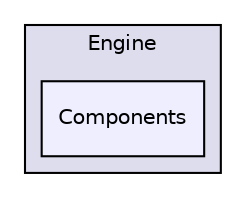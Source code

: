digraph "Engine/Components" {
  compound=true
  node [ fontsize="10", fontname="Helvetica"];
  edge [ labelfontsize="10", labelfontname="Helvetica"];
  subgraph clusterdir_0b6ee6e7e9547e675db4add2e5de97da {
    graph [ bgcolor="#ddddee", pencolor="black", label="Engine" fontname="Helvetica", fontsize="10", URL="dir_0b6ee6e7e9547e675db4add2e5de97da.html"]
  dir_36962fdc075fb9b53a92f8269be504c9 [shape=box, label="Components", style="filled", fillcolor="#eeeeff", pencolor="black", URL="dir_36962fdc075fb9b53a92f8269be504c9.html"];
  }
}
